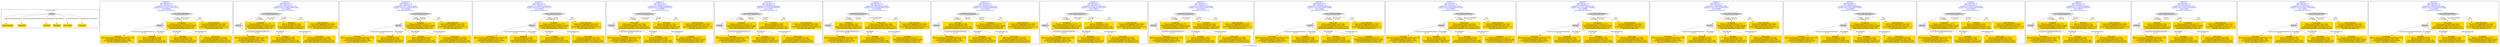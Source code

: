 digraph n0 {
fontcolor="blue"
remincross="true"
label="s11-s-19-artists.json"
subgraph cluster_0 {
label="1-correct model"
n2[style="filled",color="white",fillcolor="lightgray",label="Person1"];
n3[shape="plaintext",style="filled",fillcolor="gold",label="long_biography"];
n4[shape="plaintext",style="filled",fillcolor="gold",label="nationality"];
n5[shape="plaintext",style="filled",fillcolor="gold",label="birthDate"];
n6[shape="plaintext",style="filled",fillcolor="gold",label="deathDate"];
n7[shape="plaintext",style="filled",fillcolor="gold",label="artist_name"];
n8[shape="plaintext",style="filled",fillcolor="gold",label="occupation"];
}
subgraph cluster_1 {
label="candidate 0\nlink coherence:1.0\nnode coherence:1.0\nconfidence:0.572003106377904\nmapping score:0.6351121465704124\ncost:6.99999\n-precision:0.57-recall:0.67"
n10[style="filled",color="white",fillcolor="lightgray",label="CulturalHeritageObject1"];
n11[style="filled",color="white",fillcolor="lightgray",label="Person1"];
n12[shape="plaintext",style="filled",fillcolor="gold",label="occupation\n[Person,nameOfThePerson,0.77]\n[CulturalHeritageObject,provenance,0.222]\n[CulturalHeritageObject,medium,0.007]\n[CulturalHeritageObject,extent,0.0]"];
n13[shape="plaintext",style="filled",fillcolor="gold",label="nationality\n[Person,countryAssociatedWithThePerson,0.773]\n[CulturalHeritageObject,title,0.139]\n[CulturalHeritageObject,medium,0.088]\n[Person,nameOfThePerson,0.0]"];
n14[shape="plaintext",style="filled",fillcolor="gold",label="birthDate\n[Person,dateOfBirth,0.659]\n[Person,dateOfDeath,0.202]\n[CulturalHeritageObject,created,0.138]\n[CulturalHeritageObject,provenance,0.001]"];
n15[shape="plaintext",style="filled",fillcolor="gold",label="deathDate\n[Person,dateOfBirth,0.534]\n[Person,dateOfDeath,0.286]\n[CulturalHeritageObject,created,0.174]\n[CulturalHeritageObject,title,0.007]"];
n16[shape="plaintext",style="filled",fillcolor="gold",label="long_biography\n[CulturalHeritageObject,title,0.562]\n[Person,nameOfThePerson,0.316]\n[CulturalHeritageObject,provenance,0.111]\n[Concept,prefLabel,0.011]"];
n17[shape="plaintext",style="filled",fillcolor="gold",label="artist_name\n[Person,nameOfThePerson,0.929]\n[CulturalHeritageObject,title,0.052]\n[CulturalHeritageObject,provenance,0.018]\n[CulturalHeritageObject,accessionNumber,0.0]"];
}
subgraph cluster_2 {
label="candidate 1\nlink coherence:1.0\nnode coherence:1.0\nconfidence:0.553229952411156\nmapping score:0.6288544285814964\ncost:6.99999\n-precision:0.43-recall:0.5"
n19[style="filled",color="white",fillcolor="lightgray",label="CulturalHeritageObject1"];
n20[style="filled",color="white",fillcolor="lightgray",label="Person1"];
n21[shape="plaintext",style="filled",fillcolor="gold",label="occupation\n[Person,nameOfThePerson,0.77]\n[CulturalHeritageObject,provenance,0.222]\n[CulturalHeritageObject,medium,0.007]\n[CulturalHeritageObject,extent,0.0]"];
n22[shape="plaintext",style="filled",fillcolor="gold",label="nationality\n[Person,countryAssociatedWithThePerson,0.773]\n[CulturalHeritageObject,title,0.139]\n[CulturalHeritageObject,medium,0.088]\n[Person,nameOfThePerson,0.0]"];
n23[shape="plaintext",style="filled",fillcolor="gold",label="deathDate\n[Person,dateOfBirth,0.534]\n[Person,dateOfDeath,0.286]\n[CulturalHeritageObject,created,0.174]\n[CulturalHeritageObject,title,0.007]"];
n24[shape="plaintext",style="filled",fillcolor="gold",label="birthDate\n[Person,dateOfBirth,0.659]\n[Person,dateOfDeath,0.202]\n[CulturalHeritageObject,created,0.138]\n[CulturalHeritageObject,provenance,0.001]"];
n25[shape="plaintext",style="filled",fillcolor="gold",label="long_biography\n[CulturalHeritageObject,title,0.562]\n[Person,nameOfThePerson,0.316]\n[CulturalHeritageObject,provenance,0.111]\n[Concept,prefLabel,0.011]"];
n26[shape="plaintext",style="filled",fillcolor="gold",label="artist_name\n[Person,nameOfThePerson,0.929]\n[CulturalHeritageObject,title,0.052]\n[CulturalHeritageObject,provenance,0.018]\n[CulturalHeritageObject,accessionNumber,0.0]"];
}
subgraph cluster_3 {
label="candidate 10\nlink coherence:1.0\nnode coherence:1.0\nconfidence:0.5010719632184109\nmapping score:0.6114684321839147\ncost:6.99999\n-precision:0.29-recall:0.33"
n28[style="filled",color="white",fillcolor="lightgray",label="CulturalHeritageObject1"];
n29[style="filled",color="white",fillcolor="lightgray",label="Person1"];
n30[shape="plaintext",style="filled",fillcolor="gold",label="nationality\n[Person,countryAssociatedWithThePerson,0.773]\n[CulturalHeritageObject,title,0.139]\n[CulturalHeritageObject,medium,0.088]\n[Person,nameOfThePerson,0.0]"];
n31[shape="plaintext",style="filled",fillcolor="gold",label="occupation\n[Person,nameOfThePerson,0.77]\n[CulturalHeritageObject,provenance,0.222]\n[CulturalHeritageObject,medium,0.007]\n[CulturalHeritageObject,extent,0.0]"];
n32[shape="plaintext",style="filled",fillcolor="gold",label="deathDate\n[Person,dateOfBirth,0.534]\n[Person,dateOfDeath,0.286]\n[CulturalHeritageObject,created,0.174]\n[CulturalHeritageObject,title,0.007]"];
n33[shape="plaintext",style="filled",fillcolor="gold",label="birthDate\n[Person,dateOfBirth,0.659]\n[Person,dateOfDeath,0.202]\n[CulturalHeritageObject,created,0.138]\n[CulturalHeritageObject,provenance,0.001]"];
n34[shape="plaintext",style="filled",fillcolor="gold",label="long_biography\n[CulturalHeritageObject,title,0.562]\n[Person,nameOfThePerson,0.316]\n[CulturalHeritageObject,provenance,0.111]\n[Concept,prefLabel,0.011]"];
n35[shape="plaintext",style="filled",fillcolor="gold",label="artist_name\n[Person,nameOfThePerson,0.929]\n[CulturalHeritageObject,title,0.052]\n[CulturalHeritageObject,provenance,0.018]\n[CulturalHeritageObject,accessionNumber,0.0]"];
}
subgraph cluster_4 {
label="candidate 11\nlink coherence:1.0\nnode coherence:1.0\nconfidence:0.49998411050289976\nmapping score:0.6111058146120777\ncost:6.99999\n-precision:0.29-recall:0.33"
n37[style="filled",color="white",fillcolor="lightgray",label="CulturalHeritageObject1"];
n38[style="filled",color="white",fillcolor="lightgray",label="Person1"];
n39[shape="plaintext",style="filled",fillcolor="gold",label="nationality\n[Person,countryAssociatedWithThePerson,0.773]\n[CulturalHeritageObject,title,0.139]\n[CulturalHeritageObject,medium,0.088]\n[Person,nameOfThePerson,0.0]"];
n40[shape="plaintext",style="filled",fillcolor="gold",label="deathDate\n[Person,dateOfBirth,0.534]\n[Person,dateOfDeath,0.286]\n[CulturalHeritageObject,created,0.174]\n[CulturalHeritageObject,title,0.007]"];
n41[shape="plaintext",style="filled",fillcolor="gold",label="birthDate\n[Person,dateOfBirth,0.659]\n[Person,dateOfDeath,0.202]\n[CulturalHeritageObject,created,0.138]\n[CulturalHeritageObject,provenance,0.001]"];
n42[shape="plaintext",style="filled",fillcolor="gold",label="occupation\n[Person,nameOfThePerson,0.77]\n[CulturalHeritageObject,provenance,0.222]\n[CulturalHeritageObject,medium,0.007]\n[CulturalHeritageObject,extent,0.0]"];
n43[shape="plaintext",style="filled",fillcolor="gold",label="long_biography\n[CulturalHeritageObject,title,0.562]\n[Person,nameOfThePerson,0.316]\n[CulturalHeritageObject,provenance,0.111]\n[Concept,prefLabel,0.011]"];
n44[shape="plaintext",style="filled",fillcolor="gold",label="artist_name\n[Person,nameOfThePerson,0.929]\n[CulturalHeritageObject,title,0.052]\n[CulturalHeritageObject,provenance,0.018]\n[CulturalHeritageObject,accessionNumber,0.0]"];
}
subgraph cluster_5 {
label="candidate 12\nlink coherence:1.0\nnode coherence:1.0\nconfidence:0.49266471608498524\nmapping score:0.6086660164727729\ncost:6.99999\n-precision:0.29-recall:0.33"
n46[style="filled",color="white",fillcolor="lightgray",label="CulturalHeritageObject1"];
n47[style="filled",color="white",fillcolor="lightgray",label="Person1"];
n48[shape="plaintext",style="filled",fillcolor="gold",label="nationality\n[Person,countryAssociatedWithThePerson,0.773]\n[CulturalHeritageObject,title,0.139]\n[CulturalHeritageObject,medium,0.088]\n[Person,nameOfThePerson,0.0]"];
n49[shape="plaintext",style="filled",fillcolor="gold",label="artist_name\n[Person,nameOfThePerson,0.929]\n[CulturalHeritageObject,title,0.052]\n[CulturalHeritageObject,provenance,0.018]\n[CulturalHeritageObject,accessionNumber,0.0]"];
n50[shape="plaintext",style="filled",fillcolor="gold",label="deathDate\n[Person,dateOfBirth,0.534]\n[Person,dateOfDeath,0.286]\n[CulturalHeritageObject,created,0.174]\n[CulturalHeritageObject,title,0.007]"];
n51[shape="plaintext",style="filled",fillcolor="gold",label="birthDate\n[Person,dateOfBirth,0.659]\n[Person,dateOfDeath,0.202]\n[CulturalHeritageObject,created,0.138]\n[CulturalHeritageObject,provenance,0.001]"];
n52[shape="plaintext",style="filled",fillcolor="gold",label="occupation\n[Person,nameOfThePerson,0.77]\n[CulturalHeritageObject,provenance,0.222]\n[CulturalHeritageObject,medium,0.007]\n[CulturalHeritageObject,extent,0.0]"];
n53[shape="plaintext",style="filled",fillcolor="gold",label="long_biography\n[CulturalHeritageObject,title,0.562]\n[Person,nameOfThePerson,0.316]\n[CulturalHeritageObject,provenance,0.111]\n[Concept,prefLabel,0.011]"];
}
subgraph cluster_6 {
label="candidate 13\nlink coherence:1.0\nnode coherence:1.0\nconfidence:0.49053603526882683\nmapping score:0.60795645620072\ncost:6.99999\n-precision:0.29-recall:0.33"
n55[style="filled",color="white",fillcolor="lightgray",label="CulturalHeritageObject1"];
n56[style="filled",color="white",fillcolor="lightgray",label="Person1"];
n57[shape="plaintext",style="filled",fillcolor="gold",label="nationality\n[Person,countryAssociatedWithThePerson,0.773]\n[CulturalHeritageObject,title,0.139]\n[CulturalHeritageObject,medium,0.088]\n[Person,nameOfThePerson,0.0]"];
n58[shape="plaintext",style="filled",fillcolor="gold",label="occupation\n[Person,nameOfThePerson,0.77]\n[CulturalHeritageObject,provenance,0.222]\n[CulturalHeritageObject,medium,0.007]\n[CulturalHeritageObject,extent,0.0]"];
n59[shape="plaintext",style="filled",fillcolor="gold",label="deathDate\n[Person,dateOfBirth,0.534]\n[Person,dateOfDeath,0.286]\n[CulturalHeritageObject,created,0.174]\n[CulturalHeritageObject,title,0.007]"];
n60[shape="plaintext",style="filled",fillcolor="gold",label="birthDate\n[Person,dateOfBirth,0.659]\n[Person,dateOfDeath,0.202]\n[CulturalHeritageObject,created,0.138]\n[CulturalHeritageObject,provenance,0.001]"];
n61[shape="plaintext",style="filled",fillcolor="gold",label="long_biography\n[CulturalHeritageObject,title,0.562]\n[Person,nameOfThePerson,0.316]\n[CulturalHeritageObject,provenance,0.111]\n[Concept,prefLabel,0.011]"];
n62[shape="plaintext",style="filled",fillcolor="gold",label="artist_name\n[Person,nameOfThePerson,0.929]\n[CulturalHeritageObject,title,0.052]\n[CulturalHeritageObject,provenance,0.018]\n[CulturalHeritageObject,accessionNumber,0.0]"];
}
subgraph cluster_7 {
label="candidate 14\nlink coherence:1.0\nnode coherence:1.0\nconfidence:0.48974292300769884\nmapping score:0.6076920854470107\ncost:6.99999\n-precision:0.29-recall:0.33"
n64[style="filled",color="white",fillcolor="lightgray",label="CulturalHeritageObject1"];
n65[style="filled",color="white",fillcolor="lightgray",label="Person1"];
n66[shape="plaintext",style="filled",fillcolor="gold",label="nationality\n[Person,countryAssociatedWithThePerson,0.773]\n[CulturalHeritageObject,title,0.139]\n[CulturalHeritageObject,medium,0.088]\n[Person,nameOfThePerson,0.0]"];
n67[shape="plaintext",style="filled",fillcolor="gold",label="deathDate\n[Person,dateOfBirth,0.534]\n[Person,dateOfDeath,0.286]\n[CulturalHeritageObject,created,0.174]\n[CulturalHeritageObject,title,0.007]"];
n68[shape="plaintext",style="filled",fillcolor="gold",label="birthDate\n[Person,dateOfBirth,0.659]\n[Person,dateOfDeath,0.202]\n[CulturalHeritageObject,created,0.138]\n[CulturalHeritageObject,provenance,0.001]"];
n69[shape="plaintext",style="filled",fillcolor="gold",label="artist_name\n[Person,nameOfThePerson,0.929]\n[CulturalHeritageObject,title,0.052]\n[CulturalHeritageObject,provenance,0.018]\n[CulturalHeritageObject,accessionNumber,0.0]"];
n70[shape="plaintext",style="filled",fillcolor="gold",label="occupation\n[Person,nameOfThePerson,0.77]\n[CulturalHeritageObject,provenance,0.222]\n[CulturalHeritageObject,medium,0.007]\n[CulturalHeritageObject,extent,0.0]"];
n71[shape="plaintext",style="filled",fillcolor="gold",label="long_biography\n[CulturalHeritageObject,title,0.562]\n[Person,nameOfThePerson,0.316]\n[CulturalHeritageObject,provenance,0.111]\n[Concept,prefLabel,0.011]"];
}
subgraph cluster_8 {
label="candidate 15\nlink coherence:1.0\nnode coherence:1.0\nconfidence:0.48944818255331574\nmapping score:0.6075938386288829\ncost:6.99999\n-precision:0.29-recall:0.33"
n73[style="filled",color="white",fillcolor="lightgray",label="CulturalHeritageObject1"];
n74[style="filled",color="white",fillcolor="lightgray",label="Person1"];
n75[shape="plaintext",style="filled",fillcolor="gold",label="nationality\n[Person,countryAssociatedWithThePerson,0.773]\n[CulturalHeritageObject,title,0.139]\n[CulturalHeritageObject,medium,0.088]\n[Person,nameOfThePerson,0.0]"];
n76[shape="plaintext",style="filled",fillcolor="gold",label="deathDate\n[Person,dateOfBirth,0.534]\n[Person,dateOfDeath,0.286]\n[CulturalHeritageObject,created,0.174]\n[CulturalHeritageObject,title,0.007]"];
n77[shape="plaintext",style="filled",fillcolor="gold",label="birthDate\n[Person,dateOfBirth,0.659]\n[Person,dateOfDeath,0.202]\n[CulturalHeritageObject,created,0.138]\n[CulturalHeritageObject,provenance,0.001]"];
n78[shape="plaintext",style="filled",fillcolor="gold",label="occupation\n[Person,nameOfThePerson,0.77]\n[CulturalHeritageObject,provenance,0.222]\n[CulturalHeritageObject,medium,0.007]\n[CulturalHeritageObject,extent,0.0]"];
n79[shape="plaintext",style="filled",fillcolor="gold",label="long_biography\n[CulturalHeritageObject,title,0.562]\n[Person,nameOfThePerson,0.316]\n[CulturalHeritageObject,provenance,0.111]\n[Concept,prefLabel,0.011]"];
n80[shape="plaintext",style="filled",fillcolor="gold",label="artist_name\n[Person,nameOfThePerson,0.929]\n[CulturalHeritageObject,title,0.052]\n[CulturalHeritageObject,provenance,0.018]\n[CulturalHeritageObject,accessionNumber,0.0]"];
}
subgraph cluster_9 {
label="candidate 16\nlink coherence:1.0\nnode coherence:1.0\nconfidence:0.48521735129691906\nmapping score:0.6061835615434175\ncost:6.99999\n-precision:0.43-recall:0.5"
n82[style="filled",color="white",fillcolor="lightgray",label="CulturalHeritageObject1"];
n83[style="filled",color="white",fillcolor="lightgray",label="Person1"];
n84[shape="plaintext",style="filled",fillcolor="gold",label="occupation\n[Person,nameOfThePerson,0.77]\n[CulturalHeritageObject,provenance,0.222]\n[CulturalHeritageObject,medium,0.007]\n[CulturalHeritageObject,extent,0.0]"];
n85[shape="plaintext",style="filled",fillcolor="gold",label="nationality\n[Person,countryAssociatedWithThePerson,0.773]\n[CulturalHeritageObject,title,0.139]\n[CulturalHeritageObject,medium,0.088]\n[Person,nameOfThePerson,0.0]"];
n86[shape="plaintext",style="filled",fillcolor="gold",label="birthDate\n[Person,dateOfBirth,0.659]\n[Person,dateOfDeath,0.202]\n[CulturalHeritageObject,created,0.138]\n[CulturalHeritageObject,provenance,0.001]"];
n87[shape="plaintext",style="filled",fillcolor="gold",label="deathDate\n[Person,dateOfBirth,0.534]\n[Person,dateOfDeath,0.286]\n[CulturalHeritageObject,created,0.174]\n[CulturalHeritageObject,title,0.007]"];
n88[shape="plaintext",style="filled",fillcolor="gold",label="long_biography\n[CulturalHeritageObject,title,0.562]\n[Person,nameOfThePerson,0.316]\n[CulturalHeritageObject,provenance,0.111]\n[Concept,prefLabel,0.011]"];
n89[shape="plaintext",style="filled",fillcolor="gold",label="artist_name\n[Person,nameOfThePerson,0.929]\n[CulturalHeritageObject,title,0.052]\n[CulturalHeritageObject,provenance,0.018]\n[CulturalHeritageObject,accessionNumber,0.0]"];
}
subgraph cluster_10 {
label="candidate 17\nlink coherence:1.0\nnode coherence:1.0\nconfidence:0.47698012527975514\nmapping score:0.6034378195376962\ncost:6.99999\n-precision:0.29-recall:0.33"
n91[style="filled",color="white",fillcolor="lightgray",label="CulturalHeritageObject1"];
n92[style="filled",color="white",fillcolor="lightgray",label="Person1"];
n93[shape="plaintext",style="filled",fillcolor="gold",label="occupation\n[Person,nameOfThePerson,0.77]\n[CulturalHeritageObject,provenance,0.222]\n[CulturalHeritageObject,medium,0.007]\n[CulturalHeritageObject,extent,0.0]"];
n94[shape="plaintext",style="filled",fillcolor="gold",label="nationality\n[Person,countryAssociatedWithThePerson,0.773]\n[CulturalHeritageObject,title,0.139]\n[CulturalHeritageObject,medium,0.088]\n[Person,nameOfThePerson,0.0]"];
n95[shape="plaintext",style="filled",fillcolor="gold",label="deathDate\n[Person,dateOfBirth,0.534]\n[Person,dateOfDeath,0.286]\n[CulturalHeritageObject,created,0.174]\n[CulturalHeritageObject,title,0.007]"];
n96[shape="plaintext",style="filled",fillcolor="gold",label="birthDate\n[Person,dateOfBirth,0.659]\n[Person,dateOfDeath,0.202]\n[CulturalHeritageObject,created,0.138]\n[CulturalHeritageObject,provenance,0.001]"];
n97[shape="plaintext",style="filled",fillcolor="gold",label="long_biography\n[CulturalHeritageObject,title,0.562]\n[Person,nameOfThePerson,0.316]\n[CulturalHeritageObject,provenance,0.111]\n[Concept,prefLabel,0.011]"];
n98[shape="plaintext",style="filled",fillcolor="gold",label="artist_name\n[Person,nameOfThePerson,0.929]\n[CulturalHeritageObject,title,0.052]\n[CulturalHeritageObject,provenance,0.018]\n[CulturalHeritageObject,accessionNumber,0.0]"];
}
subgraph cluster_11 {
label="candidate 18\nlink coherence:1.0\nnode coherence:1.0\nconfidence:0.47644644385654783\nmapping score:0.6032599257299603\ncost:6.99999\n-precision:0.14-recall:0.17"
n100[style="filled",color="white",fillcolor="lightgray",label="CulturalHeritageObject1"];
n101[style="filled",color="white",fillcolor="lightgray",label="Person1"];
n102[shape="plaintext",style="filled",fillcolor="gold",label="nationality\n[Person,countryAssociatedWithThePerson,0.773]\n[CulturalHeritageObject,title,0.139]\n[CulturalHeritageObject,medium,0.088]\n[Person,nameOfThePerson,0.0]"];
n103[shape="plaintext",style="filled",fillcolor="gold",label="artist_name\n[Person,nameOfThePerson,0.929]\n[CulturalHeritageObject,title,0.052]\n[CulturalHeritageObject,provenance,0.018]\n[CulturalHeritageObject,accessionNumber,0.0]"];
n104[shape="plaintext",style="filled",fillcolor="gold",label="deathDate\n[Person,dateOfBirth,0.534]\n[Person,dateOfDeath,0.286]\n[CulturalHeritageObject,created,0.174]\n[CulturalHeritageObject,title,0.007]"];
n105[shape="plaintext",style="filled",fillcolor="gold",label="birthDate\n[Person,dateOfBirth,0.659]\n[Person,dateOfDeath,0.202]\n[CulturalHeritageObject,created,0.138]\n[CulturalHeritageObject,provenance,0.001]"];
n106[shape="plaintext",style="filled",fillcolor="gold",label="occupation\n[Person,nameOfThePerson,0.77]\n[CulturalHeritageObject,provenance,0.222]\n[CulturalHeritageObject,medium,0.007]\n[CulturalHeritageObject,extent,0.0]"];
n107[shape="plaintext",style="filled",fillcolor="gold",label="long_biography\n[CulturalHeritageObject,title,0.562]\n[Person,nameOfThePerson,0.316]\n[CulturalHeritageObject,provenance,0.111]\n[Concept,prefLabel,0.011]"];
}
subgraph cluster_12 {
label="candidate 19\nlink coherence:1.0\nnode coherence:1.0\nconfidence:0.4735246507792616\nmapping score:0.6022859947041983\ncost:6.99999\n-precision:0.14-recall:0.17"
n109[style="filled",color="white",fillcolor="lightgray",label="CulturalHeritageObject1"];
n110[style="filled",color="white",fillcolor="lightgray",label="Person1"];
n111[shape="plaintext",style="filled",fillcolor="gold",label="nationality\n[Person,countryAssociatedWithThePerson,0.773]\n[CulturalHeritageObject,title,0.139]\n[CulturalHeritageObject,medium,0.088]\n[Person,nameOfThePerson,0.0]"];
n112[shape="plaintext",style="filled",fillcolor="gold",label="deathDate\n[Person,dateOfBirth,0.534]\n[Person,dateOfDeath,0.286]\n[CulturalHeritageObject,created,0.174]\n[CulturalHeritageObject,title,0.007]"];
n113[shape="plaintext",style="filled",fillcolor="gold",label="artist_name\n[Person,nameOfThePerson,0.929]\n[CulturalHeritageObject,title,0.052]\n[CulturalHeritageObject,provenance,0.018]\n[CulturalHeritageObject,accessionNumber,0.0]"];
n114[shape="plaintext",style="filled",fillcolor="gold",label="birthDate\n[Person,dateOfBirth,0.659]\n[Person,dateOfDeath,0.202]\n[CulturalHeritageObject,created,0.138]\n[CulturalHeritageObject,provenance,0.001]"];
n115[shape="plaintext",style="filled",fillcolor="gold",label="occupation\n[Person,nameOfThePerson,0.77]\n[CulturalHeritageObject,provenance,0.222]\n[CulturalHeritageObject,medium,0.007]\n[CulturalHeritageObject,extent,0.0]"];
n116[shape="plaintext",style="filled",fillcolor="gold",label="long_biography\n[CulturalHeritageObject,title,0.562]\n[Person,nameOfThePerson,0.316]\n[CulturalHeritageObject,provenance,0.111]\n[Concept,prefLabel,0.011]"];
}
subgraph cluster_13 {
label="candidate 2\nlink coherence:1.0\nnode coherence:1.0\nconfidence:0.5370116801827186\nmapping score:0.623448337838684\ncost:6.99999\n-precision:0.29-recall:0.33"
n118[style="filled",color="white",fillcolor="lightgray",label="CulturalHeritageObject1"];
n119[style="filled",color="white",fillcolor="lightgray",label="Person1"];
n120[shape="plaintext",style="filled",fillcolor="gold",label="occupation\n[Person,nameOfThePerson,0.77]\n[CulturalHeritageObject,provenance,0.222]\n[CulturalHeritageObject,medium,0.007]\n[CulturalHeritageObject,extent,0.0]"];
n121[shape="plaintext",style="filled",fillcolor="gold",label="nationality\n[Person,countryAssociatedWithThePerson,0.773]\n[CulturalHeritageObject,title,0.139]\n[CulturalHeritageObject,medium,0.088]\n[Person,nameOfThePerson,0.0]"];
n122[shape="plaintext",style="filled",fillcolor="gold",label="deathDate\n[Person,dateOfBirth,0.534]\n[Person,dateOfDeath,0.286]\n[CulturalHeritageObject,created,0.174]\n[CulturalHeritageObject,title,0.007]"];
n123[shape="plaintext",style="filled",fillcolor="gold",label="birthDate\n[Person,dateOfBirth,0.659]\n[Person,dateOfDeath,0.202]\n[CulturalHeritageObject,created,0.138]\n[CulturalHeritageObject,provenance,0.001]"];
n124[shape="plaintext",style="filled",fillcolor="gold",label="long_biography\n[CulturalHeritageObject,title,0.562]\n[Person,nameOfThePerson,0.316]\n[CulturalHeritageObject,provenance,0.111]\n[Concept,prefLabel,0.011]"];
n125[shape="plaintext",style="filled",fillcolor="gold",label="artist_name\n[Person,nameOfThePerson,0.929]\n[CulturalHeritageObject,title,0.052]\n[CulturalHeritageObject,provenance,0.018]\n[CulturalHeritageObject,accessionNumber,0.0]"];
}
subgraph cluster_14 {
label="candidate 3\nlink coherence:1.0\nnode coherence:1.0\nconfidence:0.5360633894135961\nmapping score:0.6231322409156431\ncost:6.99999\n-precision:0.57-recall:0.67"
n127[style="filled",color="white",fillcolor="lightgray",label="CulturalHeritageObject1"];
n128[style="filled",color="white",fillcolor="lightgray",label="Person1"];
n129[shape="plaintext",style="filled",fillcolor="gold",label="nationality\n[Person,countryAssociatedWithThePerson,0.773]\n[CulturalHeritageObject,title,0.139]\n[CulturalHeritageObject,medium,0.088]\n[Person,nameOfThePerson,0.0]"];
n130[shape="plaintext",style="filled",fillcolor="gold",label="occupation\n[Person,nameOfThePerson,0.77]\n[CulturalHeritageObject,provenance,0.222]\n[CulturalHeritageObject,medium,0.007]\n[CulturalHeritageObject,extent,0.0]"];
n131[shape="plaintext",style="filled",fillcolor="gold",label="birthDate\n[Person,dateOfBirth,0.659]\n[Person,dateOfDeath,0.202]\n[CulturalHeritageObject,created,0.138]\n[CulturalHeritageObject,provenance,0.001]"];
n132[shape="plaintext",style="filled",fillcolor="gold",label="deathDate\n[Person,dateOfBirth,0.534]\n[Person,dateOfDeath,0.286]\n[CulturalHeritageObject,created,0.174]\n[CulturalHeritageObject,title,0.007]"];
n133[shape="plaintext",style="filled",fillcolor="gold",label="long_biography\n[CulturalHeritageObject,title,0.562]\n[Person,nameOfThePerson,0.316]\n[CulturalHeritageObject,provenance,0.111]\n[Concept,prefLabel,0.011]"];
n134[shape="plaintext",style="filled",fillcolor="gold",label="artist_name\n[Person,nameOfThePerson,0.929]\n[CulturalHeritageObject,title,0.052]\n[CulturalHeritageObject,provenance,0.018]\n[CulturalHeritageObject,accessionNumber,0.0]"];
}
subgraph cluster_15 {
label="candidate 4\nlink coherence:1.0\nnode coherence:1.0\nconfidence:0.5349755366980851\nmapping score:0.6227696233438061\ncost:6.99999\n-precision:0.57-recall:0.67"
n136[style="filled",color="white",fillcolor="lightgray",label="CulturalHeritageObject1"];
n137[style="filled",color="white",fillcolor="lightgray",label="Person1"];
n138[shape="plaintext",style="filled",fillcolor="gold",label="nationality\n[Person,countryAssociatedWithThePerson,0.773]\n[CulturalHeritageObject,title,0.139]\n[CulturalHeritageObject,medium,0.088]\n[Person,nameOfThePerson,0.0]"];
n139[shape="plaintext",style="filled",fillcolor="gold",label="birthDate\n[Person,dateOfBirth,0.659]\n[Person,dateOfDeath,0.202]\n[CulturalHeritageObject,created,0.138]\n[CulturalHeritageObject,provenance,0.001]"];
n140[shape="plaintext",style="filled",fillcolor="gold",label="deathDate\n[Person,dateOfBirth,0.534]\n[Person,dateOfDeath,0.286]\n[CulturalHeritageObject,created,0.174]\n[CulturalHeritageObject,title,0.007]"];
n141[shape="plaintext",style="filled",fillcolor="gold",label="occupation\n[Person,nameOfThePerson,0.77]\n[CulturalHeritageObject,provenance,0.222]\n[CulturalHeritageObject,medium,0.007]\n[CulturalHeritageObject,extent,0.0]"];
n142[shape="plaintext",style="filled",fillcolor="gold",label="long_biography\n[CulturalHeritageObject,title,0.562]\n[Person,nameOfThePerson,0.316]\n[CulturalHeritageObject,provenance,0.111]\n[Concept,prefLabel,0.011]"];
n143[shape="plaintext",style="filled",fillcolor="gold",label="artist_name\n[Person,nameOfThePerson,0.929]\n[CulturalHeritageObject,title,0.052]\n[CulturalHeritageObject,provenance,0.018]\n[CulturalHeritageObject,accessionNumber,0.0]"];
}
subgraph cluster_16 {
label="candidate 5\nlink coherence:1.0\nnode coherence:1.0\nconfidence:0.5264757522331346\nmapping score:0.6199363618554893\ncost:6.99999\n-precision:0.29-recall:0.33"
n145[style="filled",color="white",fillcolor="lightgray",label="CulturalHeritageObject1"];
n146[style="filled",color="white",fillcolor="lightgray",label="Person1"];
n147[shape="plaintext",style="filled",fillcolor="gold",label="occupation\n[Person,nameOfThePerson,0.77]\n[CulturalHeritageObject,provenance,0.222]\n[CulturalHeritageObject,medium,0.007]\n[CulturalHeritageObject,extent,0.0]"];
n148[shape="plaintext",style="filled",fillcolor="gold",label="nationality\n[Person,countryAssociatedWithThePerson,0.773]\n[CulturalHeritageObject,title,0.139]\n[CulturalHeritageObject,medium,0.088]\n[Person,nameOfThePerson,0.0]"];
n149[shape="plaintext",style="filled",fillcolor="gold",label="deathDate\n[Person,dateOfBirth,0.534]\n[Person,dateOfDeath,0.286]\n[CulturalHeritageObject,created,0.174]\n[CulturalHeritageObject,title,0.007]"];
n150[shape="plaintext",style="filled",fillcolor="gold",label="birthDate\n[Person,dateOfBirth,0.659]\n[Person,dateOfDeath,0.202]\n[CulturalHeritageObject,created,0.138]\n[CulturalHeritageObject,provenance,0.001]"];
n151[shape="plaintext",style="filled",fillcolor="gold",label="long_biography\n[CulturalHeritageObject,title,0.562]\n[Person,nameOfThePerson,0.316]\n[CulturalHeritageObject,provenance,0.111]\n[Concept,prefLabel,0.011]"];
n152[shape="plaintext",style="filled",fillcolor="gold",label="artist_name\n[Person,nameOfThePerson,0.929]\n[CulturalHeritageObject,title,0.052]\n[CulturalHeritageObject,provenance,0.018]\n[CulturalHeritageObject,accessionNumber,0.0]"];
}
subgraph cluster_17 {
label="candidate 6\nlink coherence:1.0\nnode coherence:1.0\nconfidence:0.5172902354468482\nmapping score:0.6168745229267272\ncost:6.99999\n-precision:0.43-recall:0.5"
n154[style="filled",color="white",fillcolor="lightgray",label="CulturalHeritageObject1"];
n155[style="filled",color="white",fillcolor="lightgray",label="Person1"];
n156[shape="plaintext",style="filled",fillcolor="gold",label="nationality\n[Person,countryAssociatedWithThePerson,0.773]\n[CulturalHeritageObject,title,0.139]\n[CulturalHeritageObject,medium,0.088]\n[Person,nameOfThePerson,0.0]"];
n157[shape="plaintext",style="filled",fillcolor="gold",label="occupation\n[Person,nameOfThePerson,0.77]\n[CulturalHeritageObject,provenance,0.222]\n[CulturalHeritageObject,medium,0.007]\n[CulturalHeritageObject,extent,0.0]"];
n158[shape="plaintext",style="filled",fillcolor="gold",label="deathDate\n[Person,dateOfBirth,0.534]\n[Person,dateOfDeath,0.286]\n[CulturalHeritageObject,created,0.174]\n[CulturalHeritageObject,title,0.007]"];
n159[shape="plaintext",style="filled",fillcolor="gold",label="birthDate\n[Person,dateOfBirth,0.659]\n[Person,dateOfDeath,0.202]\n[CulturalHeritageObject,created,0.138]\n[CulturalHeritageObject,provenance,0.001]"];
n160[shape="plaintext",style="filled",fillcolor="gold",label="long_biography\n[CulturalHeritageObject,title,0.562]\n[Person,nameOfThePerson,0.316]\n[CulturalHeritageObject,provenance,0.111]\n[Concept,prefLabel,0.011]"];
n161[shape="plaintext",style="filled",fillcolor="gold",label="artist_name\n[Person,nameOfThePerson,0.929]\n[CulturalHeritageObject,title,0.052]\n[CulturalHeritageObject,provenance,0.018]\n[CulturalHeritageObject,accessionNumber,0.0]"];
}
subgraph cluster_18 {
label="candidate 7\nlink coherence:1.0\nnode coherence:1.0\nconfidence:0.5162023827313371\nmapping score:0.6165119053548901\ncost:6.99999\n-precision:0.43-recall:0.5"
n163[style="filled",color="white",fillcolor="lightgray",label="CulturalHeritageObject1"];
n164[style="filled",color="white",fillcolor="lightgray",label="Person1"];
n165[shape="plaintext",style="filled",fillcolor="gold",label="nationality\n[Person,countryAssociatedWithThePerson,0.773]\n[CulturalHeritageObject,title,0.139]\n[CulturalHeritageObject,medium,0.088]\n[Person,nameOfThePerson,0.0]"];
n166[shape="plaintext",style="filled",fillcolor="gold",label="deathDate\n[Person,dateOfBirth,0.534]\n[Person,dateOfDeath,0.286]\n[CulturalHeritageObject,created,0.174]\n[CulturalHeritageObject,title,0.007]"];
n167[shape="plaintext",style="filled",fillcolor="gold",label="birthDate\n[Person,dateOfBirth,0.659]\n[Person,dateOfDeath,0.202]\n[CulturalHeritageObject,created,0.138]\n[CulturalHeritageObject,provenance,0.001]"];
n168[shape="plaintext",style="filled",fillcolor="gold",label="occupation\n[Person,nameOfThePerson,0.77]\n[CulturalHeritageObject,provenance,0.222]\n[CulturalHeritageObject,medium,0.007]\n[CulturalHeritageObject,extent,0.0]"];
n169[shape="plaintext",style="filled",fillcolor="gold",label="long_biography\n[CulturalHeritageObject,title,0.562]\n[Person,nameOfThePerson,0.316]\n[CulturalHeritageObject,provenance,0.111]\n[Concept,prefLabel,0.011]"];
n170[shape="plaintext",style="filled",fillcolor="gold",label="artist_name\n[Person,nameOfThePerson,0.929]\n[CulturalHeritageObject,title,0.052]\n[CulturalHeritageObject,provenance,0.018]\n[CulturalHeritageObject,accessionNumber,0.0]"];
}
subgraph cluster_19 {
label="candidate 8\nlink coherence:1.0\nnode coherence:1.0\nconfidence:0.5114378700517331\nmapping score:0.6149237344616888\ncost:6.99999\n-precision:0.43-recall:0.5"
n172[style="filled",color="white",fillcolor="lightgray",label="CulturalHeritageObject1"];
n173[style="filled",color="white",fillcolor="lightgray",label="Person1"];
n174[shape="plaintext",style="filled",fillcolor="gold",label="nationality\n[Person,countryAssociatedWithThePerson,0.773]\n[CulturalHeritageObject,title,0.139]\n[CulturalHeritageObject,medium,0.088]\n[Person,nameOfThePerson,0.0]"];
n175[shape="plaintext",style="filled",fillcolor="gold",label="artist_name\n[Person,nameOfThePerson,0.929]\n[CulturalHeritageObject,title,0.052]\n[CulturalHeritageObject,provenance,0.018]\n[CulturalHeritageObject,accessionNumber,0.0]"];
n176[shape="plaintext",style="filled",fillcolor="gold",label="birthDate\n[Person,dateOfBirth,0.659]\n[Person,dateOfDeath,0.202]\n[CulturalHeritageObject,created,0.138]\n[CulturalHeritageObject,provenance,0.001]"];
n177[shape="plaintext",style="filled",fillcolor="gold",label="deathDate\n[Person,dateOfBirth,0.534]\n[Person,dateOfDeath,0.286]\n[CulturalHeritageObject,created,0.174]\n[CulturalHeritageObject,title,0.007]"];
n178[shape="plaintext",style="filled",fillcolor="gold",label="occupation\n[Person,nameOfThePerson,0.77]\n[CulturalHeritageObject,provenance,0.222]\n[CulturalHeritageObject,medium,0.007]\n[CulturalHeritageObject,extent,0.0]"];
n179[shape="plaintext",style="filled",fillcolor="gold",label="long_biography\n[CulturalHeritageObject,title,0.562]\n[Person,nameOfThePerson,0.316]\n[CulturalHeritageObject,provenance,0.111]\n[Concept,prefLabel,0.011]"];
}
subgraph cluster_20 {
label="candidate 9\nlink coherence:1.0\nnode coherence:1.0\nconfidence:0.5085160769744469\nmapping score:0.6139498034359268\ncost:6.99999\n-precision:0.43-recall:0.5"
n181[style="filled",color="white",fillcolor="lightgray",label="CulturalHeritageObject1"];
n182[style="filled",color="white",fillcolor="lightgray",label="Person1"];
n183[shape="plaintext",style="filled",fillcolor="gold",label="nationality\n[Person,countryAssociatedWithThePerson,0.773]\n[CulturalHeritageObject,title,0.139]\n[CulturalHeritageObject,medium,0.088]\n[Person,nameOfThePerson,0.0]"];
n184[shape="plaintext",style="filled",fillcolor="gold",label="birthDate\n[Person,dateOfBirth,0.659]\n[Person,dateOfDeath,0.202]\n[CulturalHeritageObject,created,0.138]\n[CulturalHeritageObject,provenance,0.001]"];
n185[shape="plaintext",style="filled",fillcolor="gold",label="artist_name\n[Person,nameOfThePerson,0.929]\n[CulturalHeritageObject,title,0.052]\n[CulturalHeritageObject,provenance,0.018]\n[CulturalHeritageObject,accessionNumber,0.0]"];
n186[shape="plaintext",style="filled",fillcolor="gold",label="deathDate\n[Person,dateOfBirth,0.534]\n[Person,dateOfDeath,0.286]\n[CulturalHeritageObject,created,0.174]\n[CulturalHeritageObject,title,0.007]"];
n187[shape="plaintext",style="filled",fillcolor="gold",label="occupation\n[Person,nameOfThePerson,0.77]\n[CulturalHeritageObject,provenance,0.222]\n[CulturalHeritageObject,medium,0.007]\n[CulturalHeritageObject,extent,0.0]"];
n188[shape="plaintext",style="filled",fillcolor="gold",label="long_biography\n[CulturalHeritageObject,title,0.562]\n[Person,nameOfThePerson,0.316]\n[CulturalHeritageObject,provenance,0.111]\n[Concept,prefLabel,0.011]"];
}
n2 -> n3[color="brown",fontcolor="black",label="biographicalInformation"]
n2 -> n4[color="brown",fontcolor="black",label="countryAssociatedWithThePerson"]
n2 -> n5[color="brown",fontcolor="black",label="dateOfBirth"]
n2 -> n6[color="brown",fontcolor="black",label="dateOfDeath"]
n2 -> n7[color="brown",fontcolor="black",label="nameOfThePerson"]
n2 -> n8[color="brown",fontcolor="black",label="professionOrOccupation"]
n10 -> n11[color="brown",fontcolor="black",label="creator\nw=0.99999"]
n10 -> n12[color="brown",fontcolor="black",label="provenance\nw=1.0"]
n11 -> n13[color="brown",fontcolor="black",label="countryAssociatedWithThePerson\nw=1.0"]
n11 -> n14[color="brown",fontcolor="black",label="dateOfBirth\nw=1.0"]
n11 -> n15[color="brown",fontcolor="black",label="dateOfDeath\nw=1.0"]
n10 -> n16[color="brown",fontcolor="black",label="title\nw=1.0"]
n11 -> n17[color="brown",fontcolor="black",label="nameOfThePerson\nw=1.0"]
n19 -> n20[color="brown",fontcolor="black",label="creator\nw=0.99999"]
n19 -> n21[color="brown",fontcolor="black",label="provenance\nw=1.0"]
n20 -> n22[color="brown",fontcolor="black",label="countryAssociatedWithThePerson\nw=1.0"]
n19 -> n23[color="brown",fontcolor="black",label="created\nw=1.0"]
n20 -> n24[color="brown",fontcolor="black",label="dateOfBirth\nw=1.0"]
n19 -> n25[color="brown",fontcolor="black",label="title\nw=1.0"]
n20 -> n26[color="brown",fontcolor="black",label="nameOfThePerson\nw=1.0"]
n28 -> n29[color="brown",fontcolor="black",label="creator\nw=0.99999"]
n29 -> n30[color="brown",fontcolor="black",label="countryAssociatedWithThePerson\nw=1.0"]
n28 -> n31[color="brown",fontcolor="black",label="medium\nw=1.0"]
n29 -> n32[color="brown",fontcolor="black",label="dateOfBirth\nw=1.0"]
n29 -> n33[color="brown",fontcolor="black",label="dateOfDeath\nw=1.0"]
n28 -> n34[color="brown",fontcolor="black",label="title\nw=1.0"]
n29 -> n35[color="brown",fontcolor="black",label="nameOfThePerson\nw=1.0"]
n37 -> n38[color="brown",fontcolor="black",label="creator\nw=0.99999"]
n38 -> n39[color="brown",fontcolor="black",label="countryAssociatedWithThePerson\nw=1.0"]
n38 -> n40[color="brown",fontcolor="black",label="dateOfBirth\nw=1.0"]
n38 -> n41[color="brown",fontcolor="black",label="dateOfDeath\nw=1.0"]
n37 -> n42[color="brown",fontcolor="black",label="extent\nw=1.0"]
n37 -> n43[color="brown",fontcolor="black",label="title\nw=1.0"]
n38 -> n44[color="brown",fontcolor="black",label="nameOfThePerson\nw=1.0"]
n46 -> n47[color="brown",fontcolor="black",label="creator\nw=0.99999"]
n47 -> n48[color="brown",fontcolor="black",label="countryAssociatedWithThePerson\nw=1.0"]
n46 -> n49[color="brown",fontcolor="black",label="provenance\nw=1.0"]
n46 -> n50[color="brown",fontcolor="black",label="created\nw=1.0"]
n47 -> n51[color="brown",fontcolor="black",label="dateOfBirth\nw=1.0"]
n47 -> n52[color="brown",fontcolor="black",label="nameOfThePerson\nw=1.0"]
n46 -> n53[color="brown",fontcolor="black",label="title\nw=1.0"]
n55 -> n56[color="brown",fontcolor="black",label="creator\nw=0.99999"]
n56 -> n57[color="brown",fontcolor="black",label="countryAssociatedWithThePerson\nw=1.0"]
n55 -> n58[color="brown",fontcolor="black",label="medium\nw=1.0"]
n56 -> n59[color="brown",fontcolor="black",label="dateOfBirth\nw=1.0"]
n55 -> n60[color="brown",fontcolor="black",label="created\nw=1.0"]
n55 -> n61[color="brown",fontcolor="black",label="title\nw=1.0"]
n56 -> n62[color="brown",fontcolor="black",label="nameOfThePerson\nw=1.0"]
n64 -> n65[color="brown",fontcolor="black",label="creator\nw=0.99999"]
n65 -> n66[color="brown",fontcolor="black",label="countryAssociatedWithThePerson\nw=1.0"]
n64 -> n67[color="brown",fontcolor="black",label="created\nw=1.0"]
n65 -> n68[color="brown",fontcolor="black",label="dateOfBirth\nw=1.0"]
n64 -> n69[color="brown",fontcolor="black",label="accessionNumber\nw=1.0"]
n65 -> n70[color="brown",fontcolor="black",label="nameOfThePerson\nw=1.0"]
n64 -> n71[color="brown",fontcolor="black",label="title\nw=1.0"]
n73 -> n74[color="brown",fontcolor="black",label="creator\nw=0.99999"]
n74 -> n75[color="brown",fontcolor="black",label="countryAssociatedWithThePerson\nw=1.0"]
n74 -> n76[color="brown",fontcolor="black",label="dateOfBirth\nw=1.0"]
n73 -> n77[color="brown",fontcolor="black",label="created\nw=1.0"]
n73 -> n78[color="brown",fontcolor="black",label="extent\nw=1.0"]
n73 -> n79[color="brown",fontcolor="black",label="title\nw=1.0"]
n74 -> n80[color="brown",fontcolor="black",label="nameOfThePerson\nw=1.0"]
n82 -> n83[color="brown",fontcolor="black",label="creator\nw=0.99999"]
n82 -> n84[color="brown",fontcolor="black",label="provenance\nw=1.0"]
n83 -> n85[color="brown",fontcolor="black",label="countryAssociatedWithThePerson\nw=1.0"]
n82 -> n86[color="brown",fontcolor="black",label="created\nw=1.0"]
n83 -> n87[color="brown",fontcolor="black",label="dateOfDeath\nw=1.0"]
n82 -> n88[color="brown",fontcolor="black",label="title\nw=1.0"]
n83 -> n89[color="brown",fontcolor="black",label="nameOfThePerson\nw=1.0"]
n91 -> n92[color="brown",fontcolor="black",label="creator\nw=0.99999"]
n91 -> n93[color="brown",fontcolor="black",label="provenance\nw=1.0"]
n92 -> n94[color="brown",fontcolor="black",label="countryAssociatedWithThePerson\nw=1.0"]
n91 -> n95[color="brown",fontcolor="black",label="created\nw=1.0"]
n92 -> n96[color="brown",fontcolor="black",label="dateOfDeath\nw=1.0"]
n91 -> n97[color="brown",fontcolor="black",label="title\nw=1.0"]
n92 -> n98[color="brown",fontcolor="black",label="nameOfThePerson\nw=1.0"]
n100 -> n101[color="brown",fontcolor="black",label="creator\nw=0.99999"]
n101 -> n102[color="brown",fontcolor="black",label="countryAssociatedWithThePerson\nw=1.0"]
n100 -> n103[color="brown",fontcolor="black",label="provenance\nw=1.0"]
n101 -> n104[color="brown",fontcolor="black",label="dateOfBirth\nw=1.0"]
n101 -> n105[color="brown",fontcolor="black",label="dateOfDeath\nw=1.0"]
n101 -> n106[color="brown",fontcolor="black",label="nameOfThePerson\nw=1.0"]
n100 -> n107[color="brown",fontcolor="black",label="title\nw=1.0"]
n109 -> n110[color="brown",fontcolor="black",label="creator\nw=0.99999"]
n110 -> n111[color="brown",fontcolor="black",label="countryAssociatedWithThePerson\nw=1.0"]
n110 -> n112[color="brown",fontcolor="black",label="dateOfBirth\nw=1.0"]
n109 -> n113[color="brown",fontcolor="black",label="accessionNumber\nw=1.0"]
n110 -> n114[color="brown",fontcolor="black",label="dateOfDeath\nw=1.0"]
n110 -> n115[color="brown",fontcolor="black",label="nameOfThePerson\nw=1.0"]
n109 -> n116[color="brown",fontcolor="black",label="title\nw=1.0"]
n118 -> n119[color="brown",fontcolor="black",label="creator\nw=0.99999"]
n118 -> n120[color="brown",fontcolor="black",label="provenance\nw=1.0"]
n119 -> n121[color="brown",fontcolor="black",label="countryAssociatedWithThePerson\nw=1.0"]
n119 -> n122[color="brown",fontcolor="black",label="dateOfBirth\nw=1.0"]
n119 -> n123[color="brown",fontcolor="black",label="dateOfDeath\nw=1.0"]
n118 -> n124[color="brown",fontcolor="black",label="title\nw=1.0"]
n119 -> n125[color="brown",fontcolor="black",label="nameOfThePerson\nw=1.0"]
n127 -> n128[color="brown",fontcolor="black",label="creator\nw=0.99999"]
n128 -> n129[color="brown",fontcolor="black",label="countryAssociatedWithThePerson\nw=1.0"]
n127 -> n130[color="brown",fontcolor="black",label="medium\nw=1.0"]
n128 -> n131[color="brown",fontcolor="black",label="dateOfBirth\nw=1.0"]
n128 -> n132[color="brown",fontcolor="black",label="dateOfDeath\nw=1.0"]
n127 -> n133[color="brown",fontcolor="black",label="title\nw=1.0"]
n128 -> n134[color="brown",fontcolor="black",label="nameOfThePerson\nw=1.0"]
n136 -> n137[color="brown",fontcolor="black",label="creator\nw=0.99999"]
n137 -> n138[color="brown",fontcolor="black",label="countryAssociatedWithThePerson\nw=1.0"]
n137 -> n139[color="brown",fontcolor="black",label="dateOfBirth\nw=1.0"]
n137 -> n140[color="brown",fontcolor="black",label="dateOfDeath\nw=1.0"]
n136 -> n141[color="brown",fontcolor="black",label="extent\nw=1.0"]
n136 -> n142[color="brown",fontcolor="black",label="title\nw=1.0"]
n137 -> n143[color="brown",fontcolor="black",label="nameOfThePerson\nw=1.0"]
n145 -> n146[color="brown",fontcolor="black",label="creator\nw=0.99999"]
n145 -> n147[color="brown",fontcolor="black",label="provenance\nw=1.0"]
n146 -> n148[color="brown",fontcolor="black",label="countryAssociatedWithThePerson\nw=1.0"]
n146 -> n149[color="brown",fontcolor="black",label="dateOfBirth\nw=1.0"]
n145 -> n150[color="brown",fontcolor="black",label="created\nw=1.0"]
n145 -> n151[color="brown",fontcolor="black",label="title\nw=1.0"]
n146 -> n152[color="brown",fontcolor="black",label="nameOfThePerson\nw=1.0"]
n154 -> n155[color="brown",fontcolor="black",label="creator\nw=0.99999"]
n155 -> n156[color="brown",fontcolor="black",label="countryAssociatedWithThePerson\nw=1.0"]
n154 -> n157[color="brown",fontcolor="black",label="medium\nw=1.0"]
n154 -> n158[color="brown",fontcolor="black",label="created\nw=1.0"]
n155 -> n159[color="brown",fontcolor="black",label="dateOfBirth\nw=1.0"]
n154 -> n160[color="brown",fontcolor="black",label="title\nw=1.0"]
n155 -> n161[color="brown",fontcolor="black",label="nameOfThePerson\nw=1.0"]
n163 -> n164[color="brown",fontcolor="black",label="creator\nw=0.99999"]
n164 -> n165[color="brown",fontcolor="black",label="countryAssociatedWithThePerson\nw=1.0"]
n163 -> n166[color="brown",fontcolor="black",label="created\nw=1.0"]
n164 -> n167[color="brown",fontcolor="black",label="dateOfBirth\nw=1.0"]
n163 -> n168[color="brown",fontcolor="black",label="extent\nw=1.0"]
n163 -> n169[color="brown",fontcolor="black",label="title\nw=1.0"]
n164 -> n170[color="brown",fontcolor="black",label="nameOfThePerson\nw=1.0"]
n172 -> n173[color="brown",fontcolor="black",label="creator\nw=0.99999"]
n173 -> n174[color="brown",fontcolor="black",label="countryAssociatedWithThePerson\nw=1.0"]
n172 -> n175[color="brown",fontcolor="black",label="provenance\nw=1.0"]
n173 -> n176[color="brown",fontcolor="black",label="dateOfBirth\nw=1.0"]
n173 -> n177[color="brown",fontcolor="black",label="dateOfDeath\nw=1.0"]
n173 -> n178[color="brown",fontcolor="black",label="nameOfThePerson\nw=1.0"]
n172 -> n179[color="brown",fontcolor="black",label="title\nw=1.0"]
n181 -> n182[color="brown",fontcolor="black",label="creator\nw=0.99999"]
n182 -> n183[color="brown",fontcolor="black",label="countryAssociatedWithThePerson\nw=1.0"]
n182 -> n184[color="brown",fontcolor="black",label="dateOfBirth\nw=1.0"]
n181 -> n185[color="brown",fontcolor="black",label="accessionNumber\nw=1.0"]
n182 -> n186[color="brown",fontcolor="black",label="dateOfDeath\nw=1.0"]
n182 -> n187[color="brown",fontcolor="black",label="nameOfThePerson\nw=1.0"]
n181 -> n188[color="brown",fontcolor="black",label="title\nw=1.0"]
}
